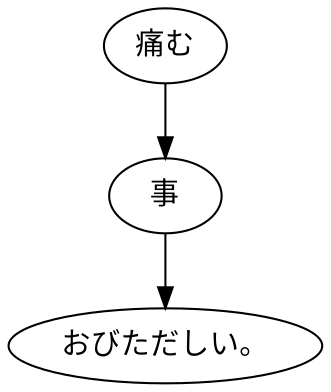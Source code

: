 digraph graph2741 {
	node0 [label="痛む"];
	node1 [label="事"];
	node2 [label="おびただしい。"];
	node0 -> node1;
	node1 -> node2;
}
